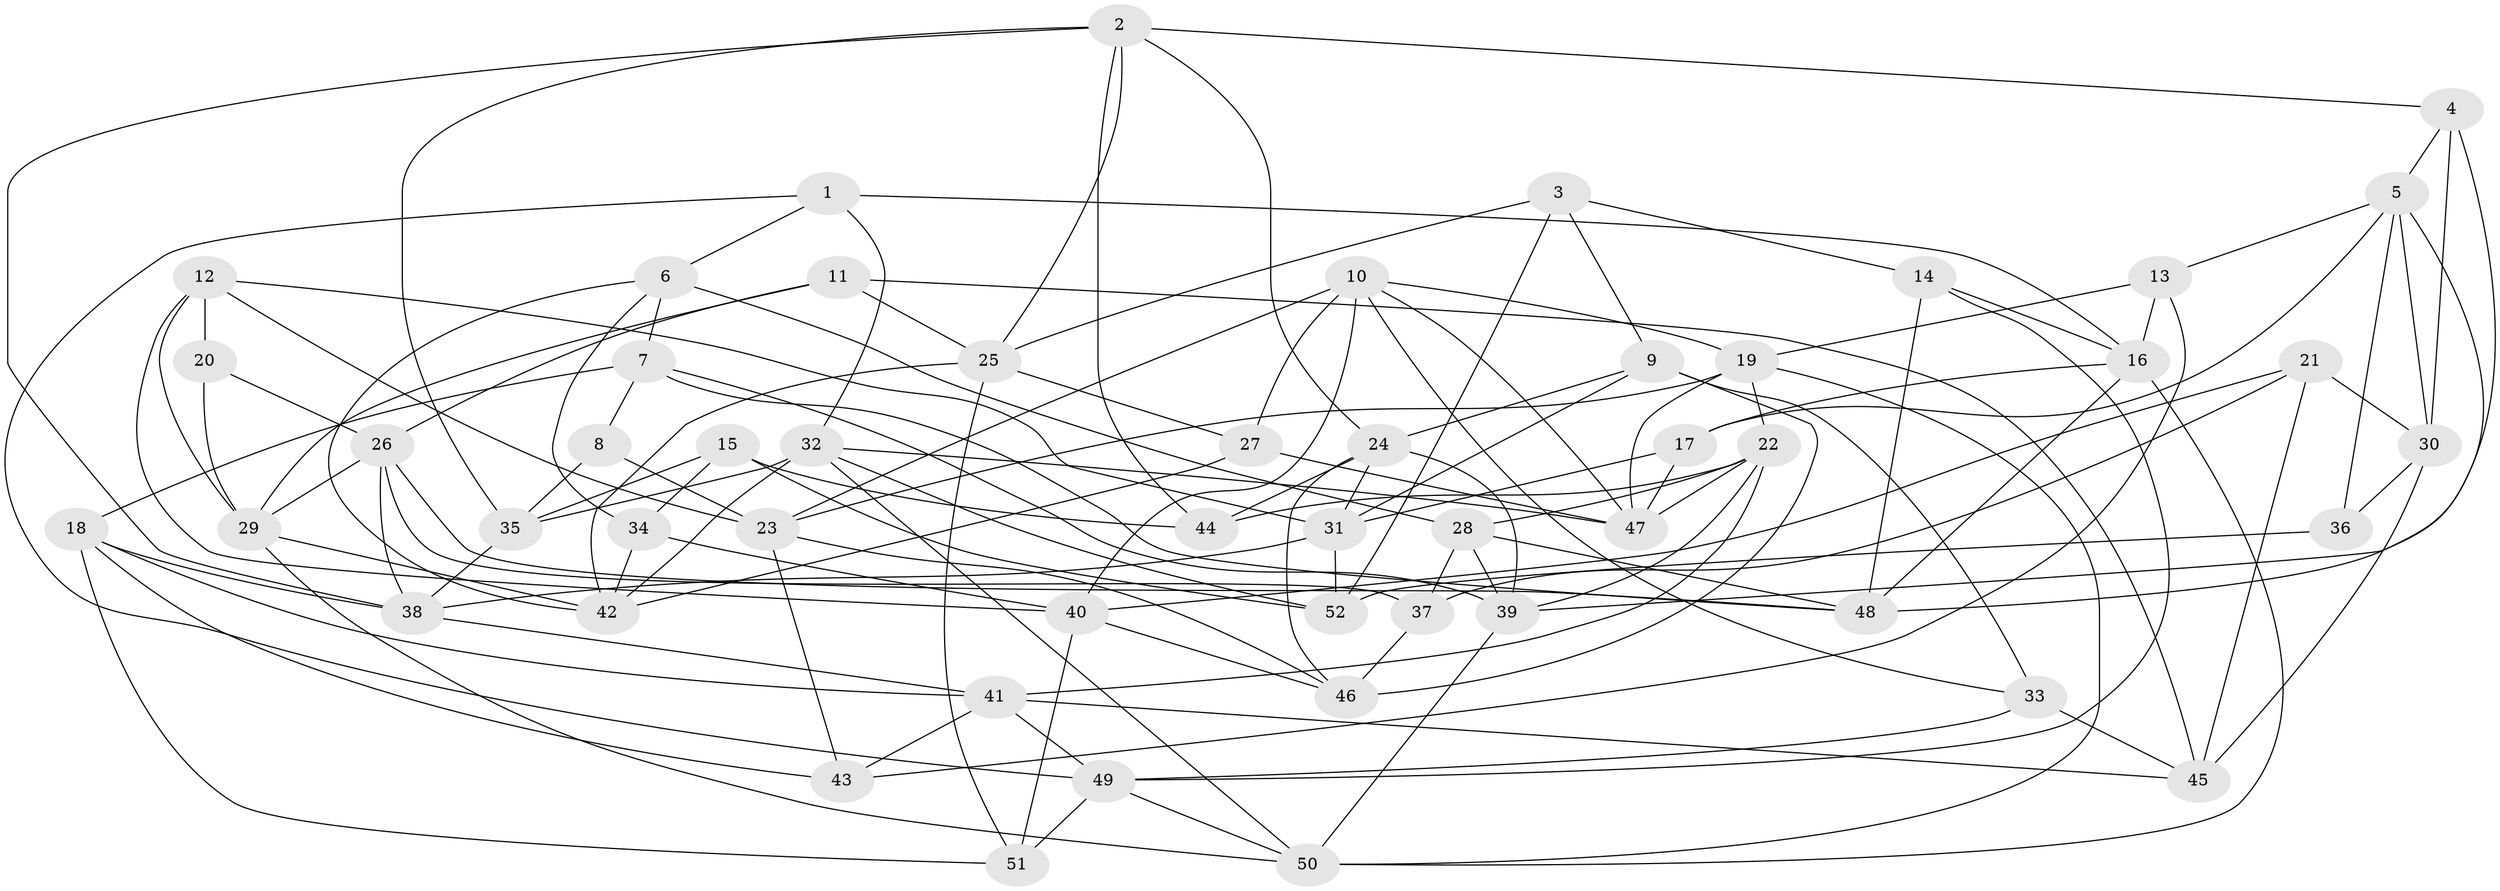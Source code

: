 // original degree distribution, {4: 1.0}
// Generated by graph-tools (version 1.1) at 2025/38/03/04/25 23:38:13]
// undirected, 52 vertices, 130 edges
graph export_dot {
  node [color=gray90,style=filled];
  1;
  2;
  3;
  4;
  5;
  6;
  7;
  8;
  9;
  10;
  11;
  12;
  13;
  14;
  15;
  16;
  17;
  18;
  19;
  20;
  21;
  22;
  23;
  24;
  25;
  26;
  27;
  28;
  29;
  30;
  31;
  32;
  33;
  34;
  35;
  36;
  37;
  38;
  39;
  40;
  41;
  42;
  43;
  44;
  45;
  46;
  47;
  48;
  49;
  50;
  51;
  52;
  1 -- 6 [weight=1.0];
  1 -- 16 [weight=1.0];
  1 -- 32 [weight=1.0];
  1 -- 49 [weight=1.0];
  2 -- 4 [weight=1.0];
  2 -- 24 [weight=1.0];
  2 -- 25 [weight=1.0];
  2 -- 35 [weight=1.0];
  2 -- 38 [weight=1.0];
  2 -- 44 [weight=1.0];
  3 -- 9 [weight=1.0];
  3 -- 14 [weight=1.0];
  3 -- 25 [weight=1.0];
  3 -- 52 [weight=1.0];
  4 -- 5 [weight=1.0];
  4 -- 30 [weight=1.0];
  4 -- 39 [weight=1.0];
  5 -- 13 [weight=1.0];
  5 -- 17 [weight=1.0];
  5 -- 30 [weight=1.0];
  5 -- 36 [weight=1.0];
  5 -- 48 [weight=1.0];
  6 -- 7 [weight=1.0];
  6 -- 28 [weight=2.0];
  6 -- 34 [weight=1.0];
  6 -- 42 [weight=1.0];
  7 -- 8 [weight=1.0];
  7 -- 18 [weight=2.0];
  7 -- 39 [weight=1.0];
  7 -- 48 [weight=1.0];
  8 -- 23 [weight=1.0];
  8 -- 35 [weight=2.0];
  9 -- 24 [weight=1.0];
  9 -- 31 [weight=1.0];
  9 -- 33 [weight=1.0];
  9 -- 46 [weight=2.0];
  10 -- 19 [weight=1.0];
  10 -- 23 [weight=1.0];
  10 -- 27 [weight=1.0];
  10 -- 33 [weight=1.0];
  10 -- 40 [weight=1.0];
  10 -- 47 [weight=1.0];
  11 -- 25 [weight=1.0];
  11 -- 26 [weight=1.0];
  11 -- 29 [weight=1.0];
  11 -- 45 [weight=1.0];
  12 -- 20 [weight=2.0];
  12 -- 23 [weight=1.0];
  12 -- 29 [weight=1.0];
  12 -- 31 [weight=1.0];
  12 -- 40 [weight=1.0];
  13 -- 16 [weight=1.0];
  13 -- 19 [weight=1.0];
  13 -- 43 [weight=1.0];
  14 -- 16 [weight=1.0];
  14 -- 48 [weight=1.0];
  14 -- 49 [weight=1.0];
  15 -- 34 [weight=1.0];
  15 -- 35 [weight=1.0];
  15 -- 44 [weight=1.0];
  15 -- 52 [weight=1.0];
  16 -- 17 [weight=1.0];
  16 -- 48 [weight=1.0];
  16 -- 50 [weight=1.0];
  17 -- 31 [weight=1.0];
  17 -- 47 [weight=1.0];
  18 -- 38 [weight=1.0];
  18 -- 41 [weight=1.0];
  18 -- 43 [weight=1.0];
  18 -- 51 [weight=1.0];
  19 -- 22 [weight=1.0];
  19 -- 23 [weight=1.0];
  19 -- 47 [weight=1.0];
  19 -- 50 [weight=1.0];
  20 -- 26 [weight=1.0];
  20 -- 29 [weight=1.0];
  21 -- 30 [weight=1.0];
  21 -- 37 [weight=1.0];
  21 -- 40 [weight=1.0];
  21 -- 45 [weight=1.0];
  22 -- 28 [weight=1.0];
  22 -- 39 [weight=1.0];
  22 -- 41 [weight=1.0];
  22 -- 44 [weight=1.0];
  22 -- 47 [weight=1.0];
  23 -- 43 [weight=1.0];
  23 -- 46 [weight=1.0];
  24 -- 31 [weight=1.0];
  24 -- 39 [weight=1.0];
  24 -- 44 [weight=1.0];
  24 -- 46 [weight=1.0];
  25 -- 27 [weight=1.0];
  25 -- 42 [weight=1.0];
  25 -- 51 [weight=1.0];
  26 -- 29 [weight=1.0];
  26 -- 37 [weight=1.0];
  26 -- 38 [weight=1.0];
  26 -- 48 [weight=1.0];
  27 -- 42 [weight=1.0];
  27 -- 47 [weight=1.0];
  28 -- 37 [weight=1.0];
  28 -- 39 [weight=1.0];
  28 -- 48 [weight=1.0];
  29 -- 42 [weight=1.0];
  29 -- 50 [weight=1.0];
  30 -- 36 [weight=1.0];
  30 -- 45 [weight=2.0];
  31 -- 38 [weight=1.0];
  31 -- 52 [weight=1.0];
  32 -- 35 [weight=1.0];
  32 -- 42 [weight=1.0];
  32 -- 47 [weight=1.0];
  32 -- 50 [weight=1.0];
  32 -- 52 [weight=1.0];
  33 -- 45 [weight=1.0];
  33 -- 49 [weight=1.0];
  34 -- 40 [weight=1.0];
  34 -- 42 [weight=1.0];
  35 -- 38 [weight=1.0];
  36 -- 52 [weight=2.0];
  37 -- 46 [weight=1.0];
  38 -- 41 [weight=1.0];
  39 -- 50 [weight=1.0];
  40 -- 46 [weight=1.0];
  40 -- 51 [weight=1.0];
  41 -- 43 [weight=1.0];
  41 -- 45 [weight=1.0];
  41 -- 49 [weight=1.0];
  49 -- 50 [weight=1.0];
  49 -- 51 [weight=1.0];
}

